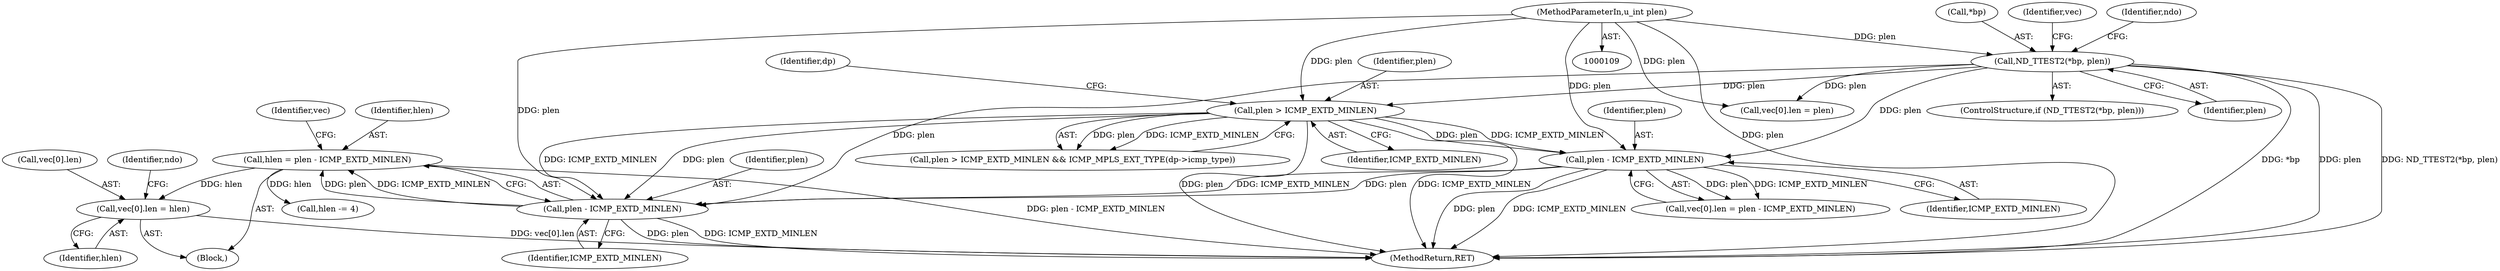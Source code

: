 digraph "1_tcpdump_2b62d1dda41590db29368ec7ba5f4faf3464765a@del" {
"1001069" [label="(Call,vec[0].len = hlen)"];
"1001050" [label="(Call,hlen = plen - ICMP_EXTD_MINLEN)"];
"1001052" [label="(Call,plen - ICMP_EXTD_MINLEN)"];
"1000880" [label="(Call,ND_TTEST2(*bp, plen))"];
"1000112" [label="(MethodParameterIn,u_int plen)"];
"1000980" [label="(Call,plen > ICMP_EXTD_MINLEN)"];
"1001017" [label="(Call,plen - ICMP_EXTD_MINLEN)"];
"1001051" [label="(Identifier,hlen)"];
"1001058" [label="(Identifier,vec)"];
"1000879" [label="(ControlStructure,if (ND_TTEST2(*bp, plen)))"];
"1001094" [label="(Call,hlen -= 4)"];
"1000112" [label="(MethodParameterIn,u_int plen)"];
"1000982" [label="(Identifier,ICMP_EXTD_MINLEN)"];
"1001245" [label="(MethodReturn,RET)"];
"1001019" [label="(Identifier,ICMP_EXTD_MINLEN)"];
"1001011" [label="(Call,vec[0].len = plen - ICMP_EXTD_MINLEN)"];
"1001018" [label="(Identifier,plen)"];
"1001053" [label="(Identifier,plen)"];
"1001075" [label="(Identifier,hlen)"];
"1001078" [label="(Identifier,ndo)"];
"1000979" [label="(Call,plen > ICMP_EXTD_MINLEN && ICMP_MPLS_EXT_TYPE(dp->icmp_type))"];
"1000888" [label="(Identifier,vec)"];
"1000985" [label="(Identifier,dp)"];
"1001050" [label="(Call,hlen = plen - ICMP_EXTD_MINLEN)"];
"1000883" [label="(Identifier,plen)"];
"1000934" [label="(Identifier,ndo)"];
"1001054" [label="(Identifier,ICMP_EXTD_MINLEN)"];
"1000987" [label="(Block,)"];
"1001070" [label="(Call,vec[0].len)"];
"1000981" [label="(Identifier,plen)"];
"1000880" [label="(Call,ND_TTEST2(*bp, plen))"];
"1001069" [label="(Call,vec[0].len = hlen)"];
"1001017" [label="(Call,plen - ICMP_EXTD_MINLEN)"];
"1001052" [label="(Call,plen - ICMP_EXTD_MINLEN)"];
"1000881" [label="(Call,*bp)"];
"1000980" [label="(Call,plen > ICMP_EXTD_MINLEN)"];
"1000896" [label="(Call,vec[0].len = plen)"];
"1001069" -> "1000987"  [label="AST: "];
"1001069" -> "1001075"  [label="CFG: "];
"1001070" -> "1001069"  [label="AST: "];
"1001075" -> "1001069"  [label="AST: "];
"1001078" -> "1001069"  [label="CFG: "];
"1001069" -> "1001245"  [label="DDG: vec[0].len"];
"1001050" -> "1001069"  [label="DDG: hlen"];
"1001050" -> "1000987"  [label="AST: "];
"1001050" -> "1001052"  [label="CFG: "];
"1001051" -> "1001050"  [label="AST: "];
"1001052" -> "1001050"  [label="AST: "];
"1001058" -> "1001050"  [label="CFG: "];
"1001050" -> "1001245"  [label="DDG: plen - ICMP_EXTD_MINLEN"];
"1001052" -> "1001050"  [label="DDG: plen"];
"1001052" -> "1001050"  [label="DDG: ICMP_EXTD_MINLEN"];
"1001050" -> "1001094"  [label="DDG: hlen"];
"1001052" -> "1001054"  [label="CFG: "];
"1001053" -> "1001052"  [label="AST: "];
"1001054" -> "1001052"  [label="AST: "];
"1001052" -> "1001245"  [label="DDG: ICMP_EXTD_MINLEN"];
"1001052" -> "1001245"  [label="DDG: plen"];
"1000880" -> "1001052"  [label="DDG: plen"];
"1000980" -> "1001052"  [label="DDG: plen"];
"1000980" -> "1001052"  [label="DDG: ICMP_EXTD_MINLEN"];
"1001017" -> "1001052"  [label="DDG: plen"];
"1001017" -> "1001052"  [label="DDG: ICMP_EXTD_MINLEN"];
"1000112" -> "1001052"  [label="DDG: plen"];
"1000880" -> "1000879"  [label="AST: "];
"1000880" -> "1000883"  [label="CFG: "];
"1000881" -> "1000880"  [label="AST: "];
"1000883" -> "1000880"  [label="AST: "];
"1000888" -> "1000880"  [label="CFG: "];
"1000934" -> "1000880"  [label="CFG: "];
"1000880" -> "1001245"  [label="DDG: *bp"];
"1000880" -> "1001245"  [label="DDG: plen"];
"1000880" -> "1001245"  [label="DDG: ND_TTEST2(*bp, plen)"];
"1000112" -> "1000880"  [label="DDG: plen"];
"1000880" -> "1000896"  [label="DDG: plen"];
"1000880" -> "1000980"  [label="DDG: plen"];
"1000880" -> "1001017"  [label="DDG: plen"];
"1000112" -> "1000109"  [label="AST: "];
"1000112" -> "1001245"  [label="DDG: plen"];
"1000112" -> "1000896"  [label="DDG: plen"];
"1000112" -> "1000980"  [label="DDG: plen"];
"1000112" -> "1001017"  [label="DDG: plen"];
"1000980" -> "1000979"  [label="AST: "];
"1000980" -> "1000982"  [label="CFG: "];
"1000981" -> "1000980"  [label="AST: "];
"1000982" -> "1000980"  [label="AST: "];
"1000985" -> "1000980"  [label="CFG: "];
"1000979" -> "1000980"  [label="CFG: "];
"1000980" -> "1001245"  [label="DDG: plen"];
"1000980" -> "1001245"  [label="DDG: ICMP_EXTD_MINLEN"];
"1000980" -> "1000979"  [label="DDG: plen"];
"1000980" -> "1000979"  [label="DDG: ICMP_EXTD_MINLEN"];
"1000980" -> "1001017"  [label="DDG: plen"];
"1000980" -> "1001017"  [label="DDG: ICMP_EXTD_MINLEN"];
"1001017" -> "1001011"  [label="AST: "];
"1001017" -> "1001019"  [label="CFG: "];
"1001018" -> "1001017"  [label="AST: "];
"1001019" -> "1001017"  [label="AST: "];
"1001011" -> "1001017"  [label="CFG: "];
"1001017" -> "1001245"  [label="DDG: plen"];
"1001017" -> "1001245"  [label="DDG: ICMP_EXTD_MINLEN"];
"1001017" -> "1001011"  [label="DDG: plen"];
"1001017" -> "1001011"  [label="DDG: ICMP_EXTD_MINLEN"];
}
